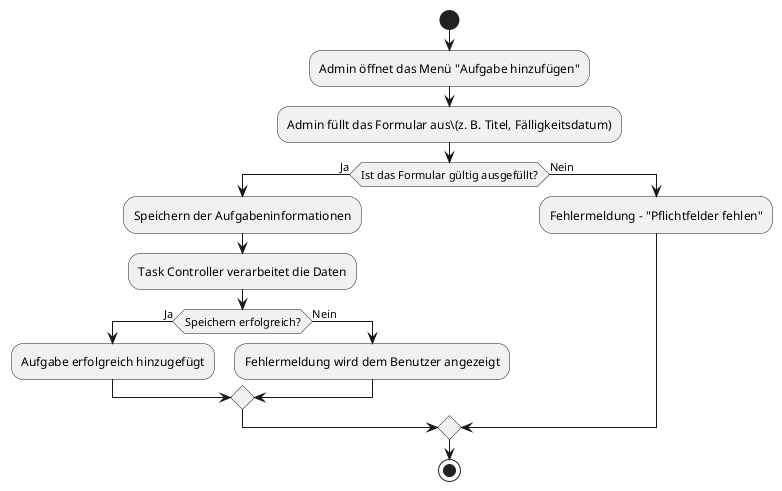 @startuml
start

:Admin öffnet das Menü "Aufgabe hinzufügen";
:Admin füllt das Formular aus\\(z. B. Titel, Fälligkeitsdatum);

if (Ist das Formular gültig ausgefüllt?) then (Ja)
  :Speichern der Aufgabeninformationen;
  :Task Controller verarbeitet die Daten;

  if (Speichern erfolgreich?) then (Ja)
    :Aufgabe erfolgreich hinzugefügt;
  else (Nein)
    :Fehlermeldung wird dem Benutzer angezeigt;
  endif
else (Nein)
  :Fehlermeldung – "Pflichtfelder fehlen";
endif

stop
@enduml